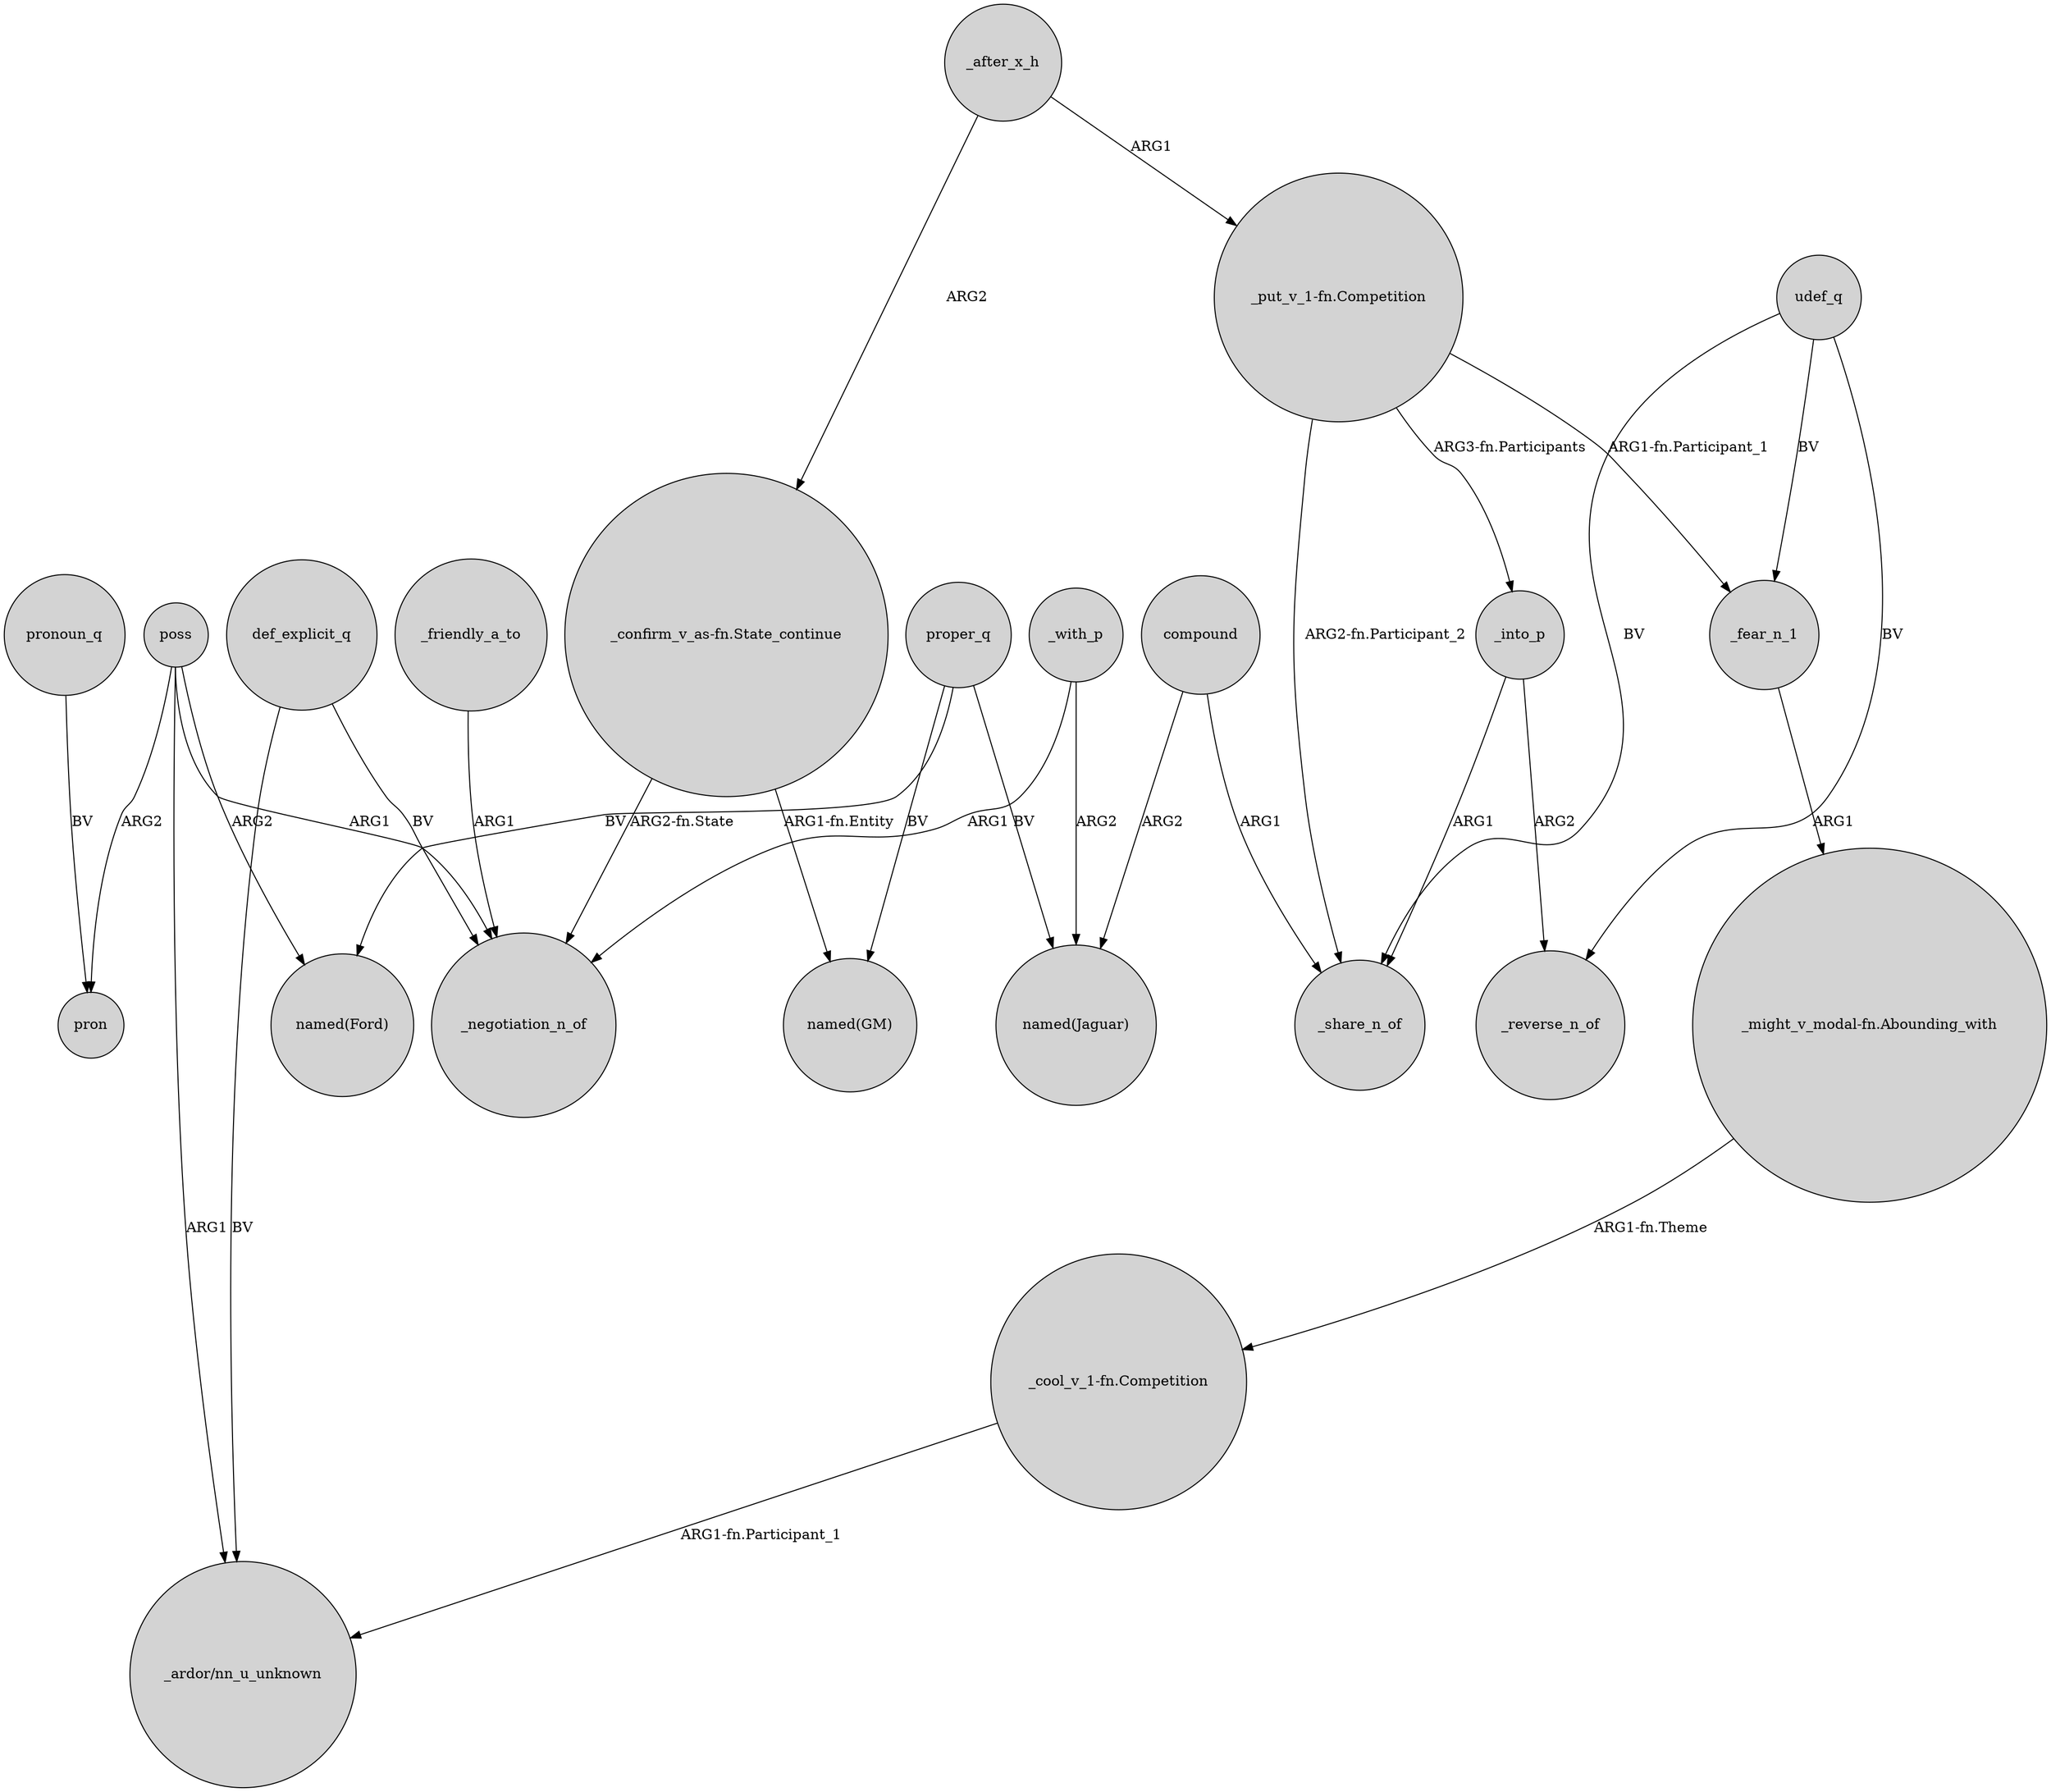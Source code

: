 digraph {
	node [shape=circle style=filled]
	_fear_n_1 -> "_might_v_modal-fn.Abounding_with" [label=ARG1]
	_into_p -> _share_n_of [label=ARG1]
	_after_x_h -> "_put_v_1-fn.Competition" [label=ARG1]
	proper_q -> "named(Ford)" [label=BV]
	compound -> _share_n_of [label=ARG1]
	poss -> _negotiation_n_of [label=ARG1]
	"_cool_v_1-fn.Competition" -> "_ardor/nn_u_unknown" [label="ARG1-fn.Participant_1"]
	proper_q -> "named(GM)" [label=BV]
	def_explicit_q -> "_ardor/nn_u_unknown" [label=BV]
	poss -> "_ardor/nn_u_unknown" [label=ARG1]
	def_explicit_q -> _negotiation_n_of [label=BV]
	_after_x_h -> "_confirm_v_as-fn.State_continue" [label=ARG2]
	"_put_v_1-fn.Competition" -> _fear_n_1 [label="ARG1-fn.Participant_1"]
	"_put_v_1-fn.Competition" -> _into_p [label="ARG3-fn.Participants"]
	pronoun_q -> pron [label=BV]
	poss -> pron [label=ARG2]
	"_might_v_modal-fn.Abounding_with" -> "_cool_v_1-fn.Competition" [label="ARG1-fn.Theme"]
	compound -> "named(Jaguar)" [label=ARG2]
	_with_p -> "named(Jaguar)" [label=ARG2]
	"_put_v_1-fn.Competition" -> _share_n_of [label="ARG2-fn.Participant_2"]
	udef_q -> _share_n_of [label=BV]
	proper_q -> "named(Jaguar)" [label=BV]
	udef_q -> _reverse_n_of [label=BV]
	"_confirm_v_as-fn.State_continue" -> "named(GM)" [label="ARG1-fn.Entity"]
	poss -> "named(Ford)" [label=ARG2]
	_friendly_a_to -> _negotiation_n_of [label=ARG1]
	"_confirm_v_as-fn.State_continue" -> _negotiation_n_of [label="ARG2-fn.State"]
	_into_p -> _reverse_n_of [label=ARG2]
	udef_q -> _fear_n_1 [label=BV]
	_with_p -> _negotiation_n_of [label=ARG1]
}
